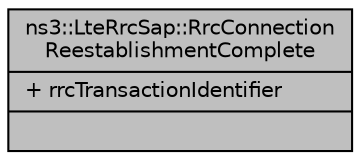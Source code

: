 digraph "ns3::LteRrcSap::RrcConnectionReestablishmentComplete"
{
  edge [fontname="Helvetica",fontsize="10",labelfontname="Helvetica",labelfontsize="10"];
  node [fontname="Helvetica",fontsize="10",shape=record];
  Node1 [label="{ns3::LteRrcSap::RrcConnection\lReestablishmentComplete\n|+ rrcTransactionIdentifier\l|}",height=0.2,width=0.4,color="black", fillcolor="grey75", style="filled", fontcolor="black"];
}
